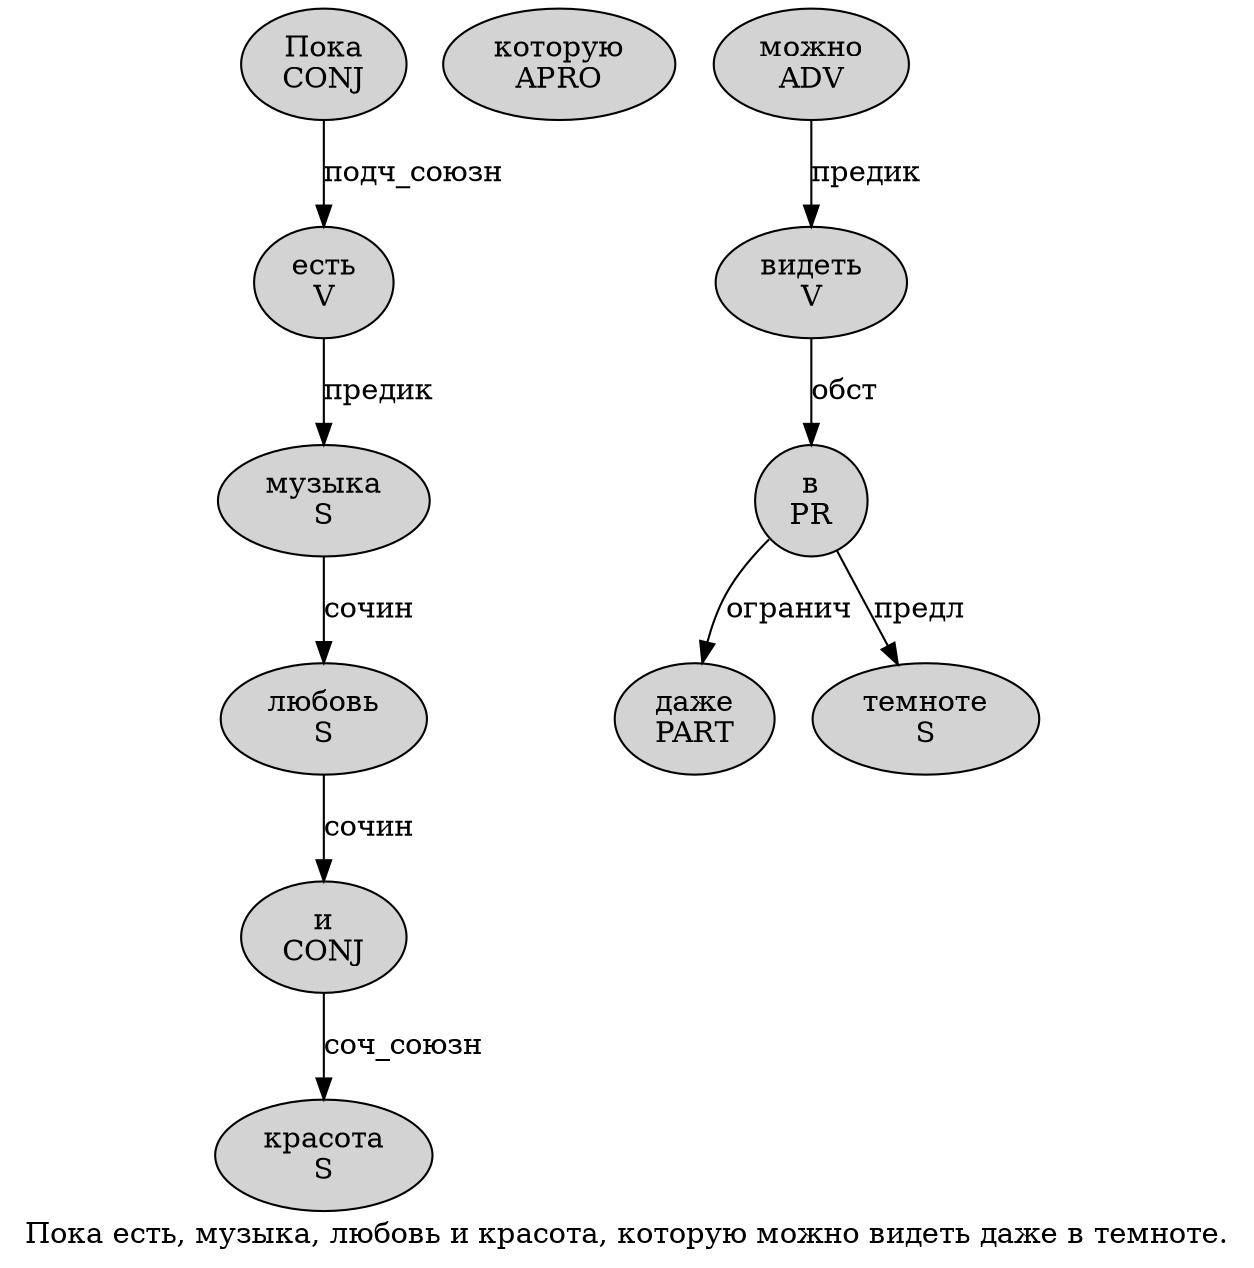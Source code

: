 digraph SENTENCE_38 {
	graph [label="Пока есть, музыка, любовь и красота, которую можно видеть даже в темноте."]
	node [style=filled]
		0 [label="Пока
CONJ" color="" fillcolor=lightgray penwidth=1 shape=ellipse]
		1 [label="есть
V" color="" fillcolor=lightgray penwidth=1 shape=ellipse]
		3 [label="музыка
S" color="" fillcolor=lightgray penwidth=1 shape=ellipse]
		5 [label="любовь
S" color="" fillcolor=lightgray penwidth=1 shape=ellipse]
		6 [label="и
CONJ" color="" fillcolor=lightgray penwidth=1 shape=ellipse]
		7 [label="красота
S" color="" fillcolor=lightgray penwidth=1 shape=ellipse]
		9 [label="которую
APRO" color="" fillcolor=lightgray penwidth=1 shape=ellipse]
		10 [label="можно
ADV" color="" fillcolor=lightgray penwidth=1 shape=ellipse]
		11 [label="видеть
V" color="" fillcolor=lightgray penwidth=1 shape=ellipse]
		12 [label="даже
PART" color="" fillcolor=lightgray penwidth=1 shape=ellipse]
		13 [label="в
PR" color="" fillcolor=lightgray penwidth=1 shape=ellipse]
		14 [label="темноте
S" color="" fillcolor=lightgray penwidth=1 shape=ellipse]
			3 -> 5 [label="сочин"]
			6 -> 7 [label="соч_союзн"]
			11 -> 13 [label="обст"]
			1 -> 3 [label="предик"]
			0 -> 1 [label="подч_союзн"]
			5 -> 6 [label="сочин"]
			10 -> 11 [label="предик"]
			13 -> 12 [label="огранич"]
			13 -> 14 [label="предл"]
}